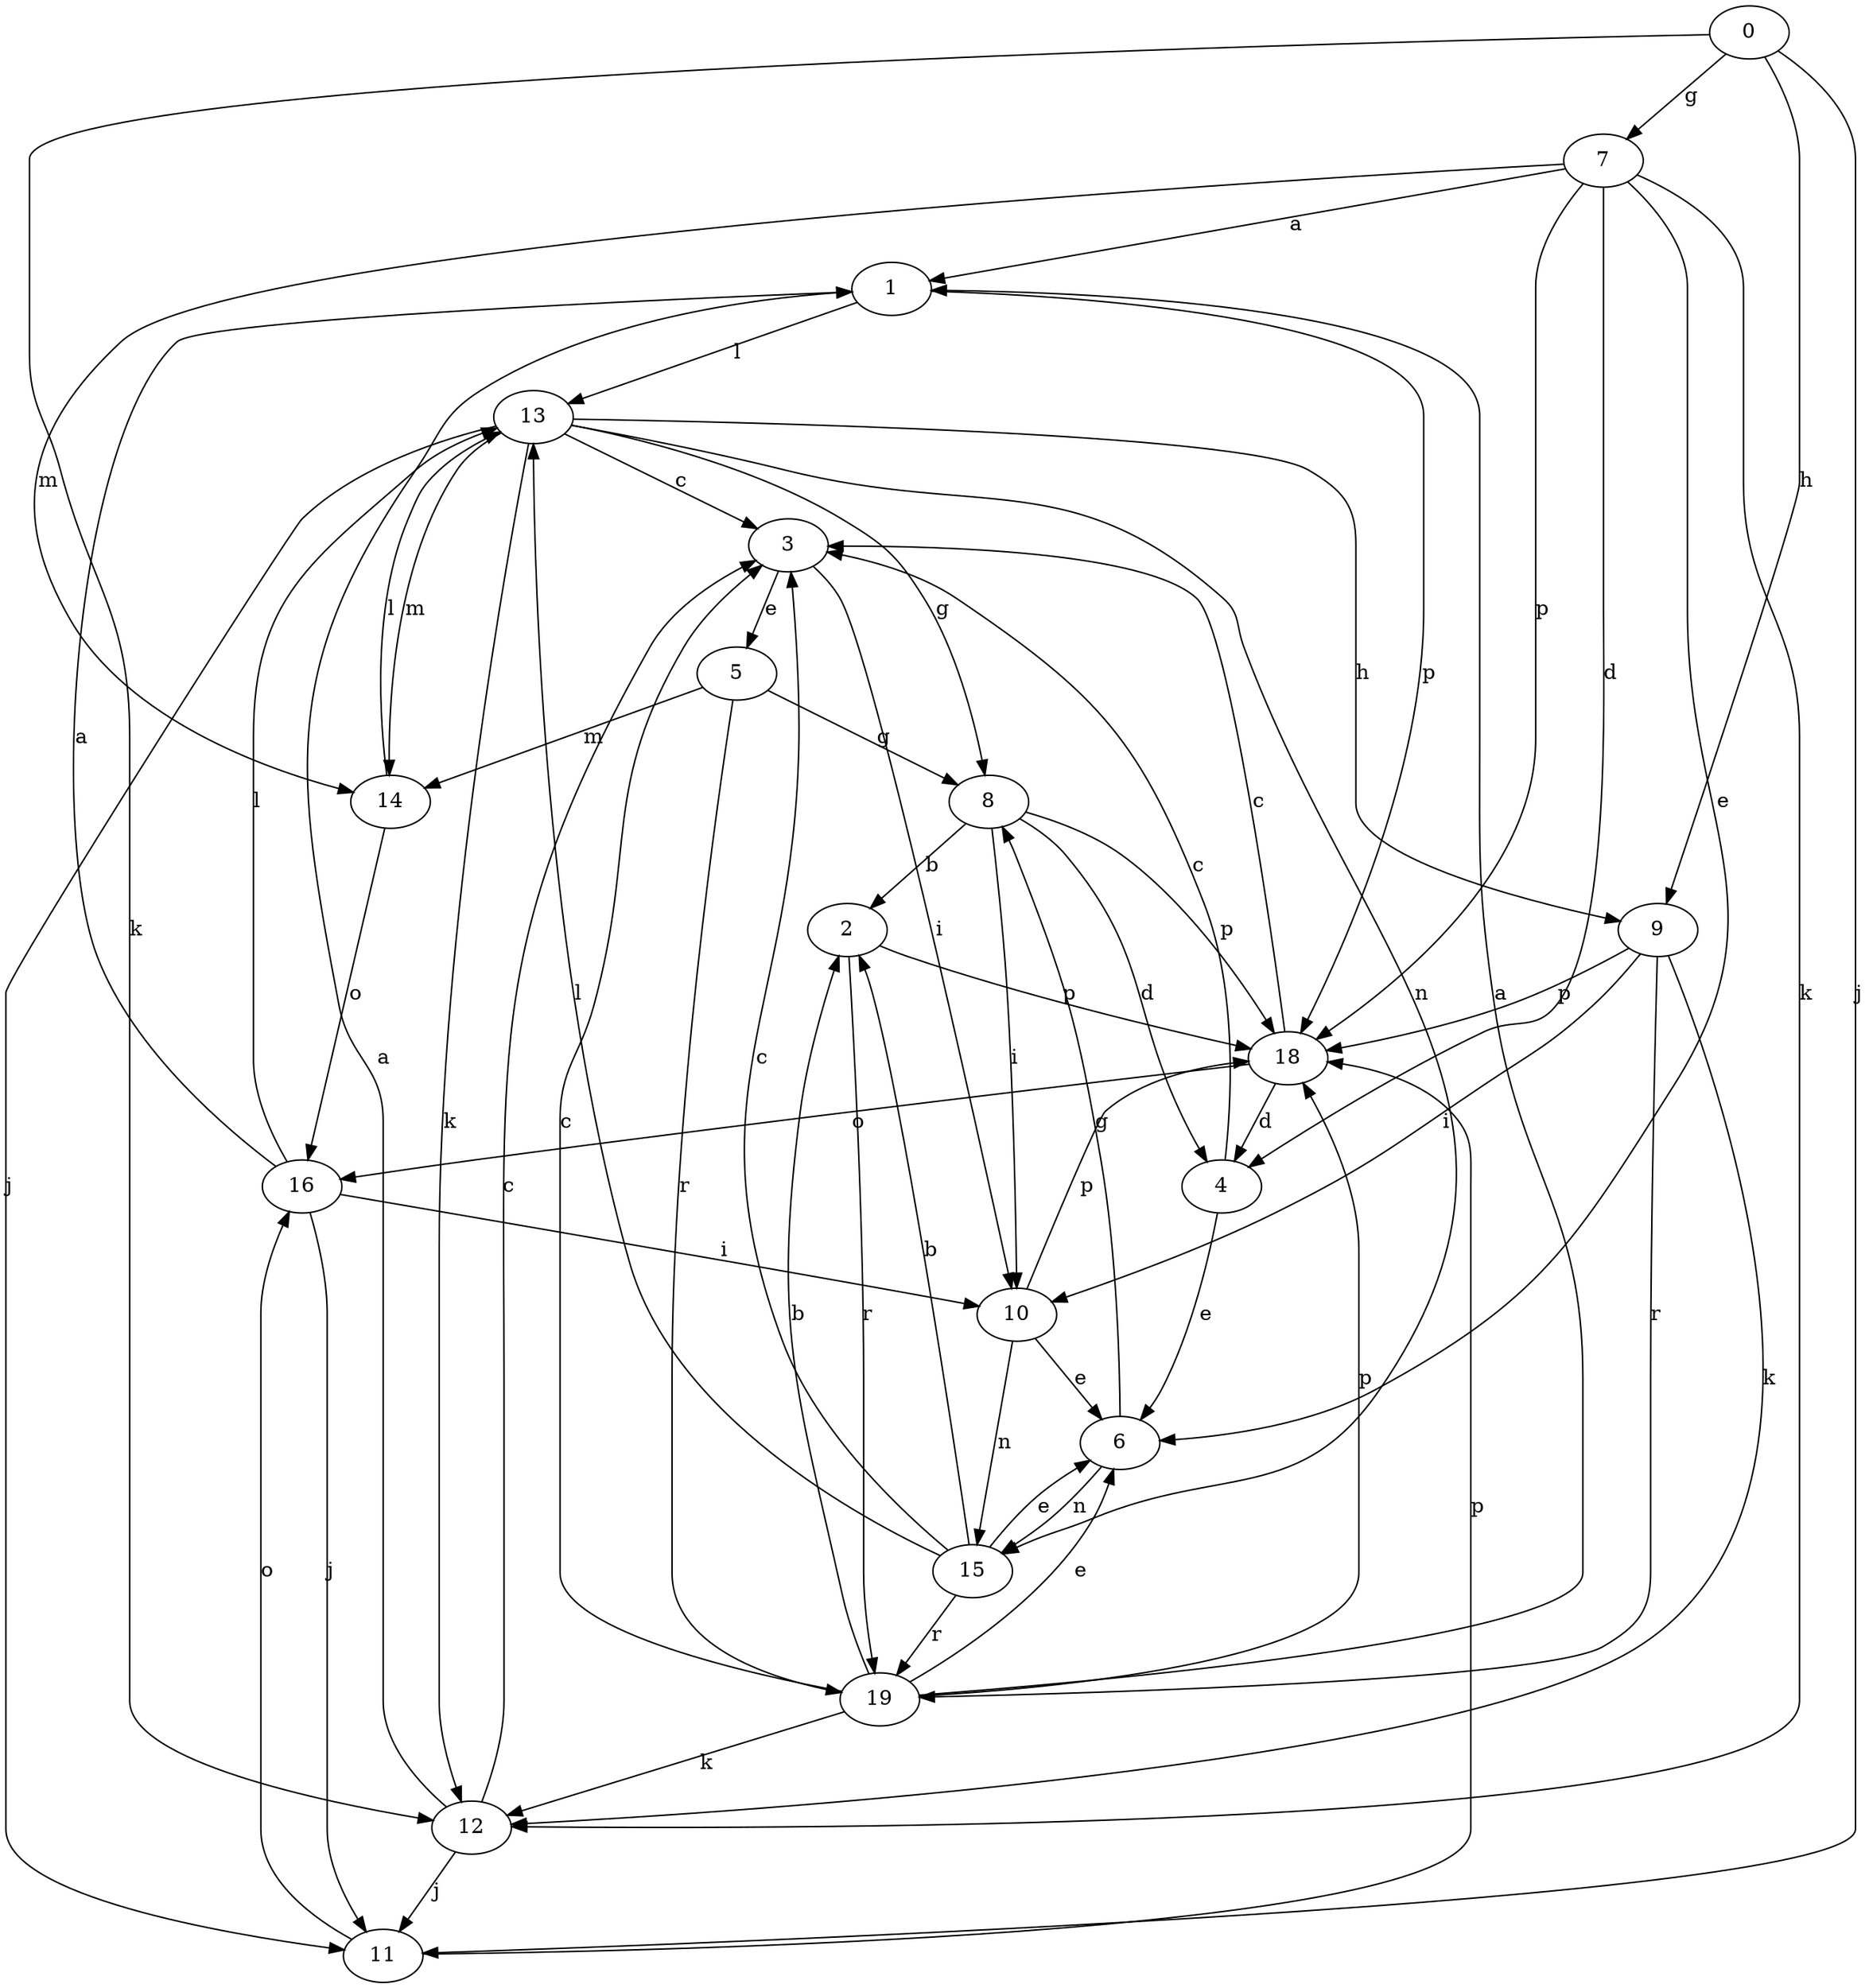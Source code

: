 strict digraph  {
0;
1;
2;
3;
4;
5;
6;
7;
8;
9;
10;
11;
12;
13;
14;
15;
16;
18;
19;
0 -> 7  [label=g];
0 -> 9  [label=h];
0 -> 11  [label=j];
0 -> 12  [label=k];
1 -> 13  [label=l];
1 -> 18  [label=p];
2 -> 18  [label=p];
2 -> 19  [label=r];
3 -> 5  [label=e];
3 -> 10  [label=i];
4 -> 3  [label=c];
4 -> 6  [label=e];
5 -> 8  [label=g];
5 -> 14  [label=m];
5 -> 19  [label=r];
6 -> 8  [label=g];
6 -> 15  [label=n];
7 -> 1  [label=a];
7 -> 4  [label=d];
7 -> 6  [label=e];
7 -> 12  [label=k];
7 -> 14  [label=m];
7 -> 18  [label=p];
8 -> 2  [label=b];
8 -> 4  [label=d];
8 -> 10  [label=i];
8 -> 18  [label=p];
9 -> 10  [label=i];
9 -> 12  [label=k];
9 -> 18  [label=p];
9 -> 19  [label=r];
10 -> 6  [label=e];
10 -> 15  [label=n];
10 -> 18  [label=p];
11 -> 16  [label=o];
11 -> 18  [label=p];
12 -> 1  [label=a];
12 -> 3  [label=c];
12 -> 11  [label=j];
13 -> 3  [label=c];
13 -> 8  [label=g];
13 -> 9  [label=h];
13 -> 11  [label=j];
13 -> 12  [label=k];
13 -> 14  [label=m];
13 -> 15  [label=n];
14 -> 13  [label=l];
14 -> 16  [label=o];
15 -> 2  [label=b];
15 -> 3  [label=c];
15 -> 6  [label=e];
15 -> 13  [label=l];
15 -> 19  [label=r];
16 -> 1  [label=a];
16 -> 10  [label=i];
16 -> 11  [label=j];
16 -> 13  [label=l];
18 -> 3  [label=c];
18 -> 4  [label=d];
18 -> 16  [label=o];
19 -> 1  [label=a];
19 -> 2  [label=b];
19 -> 3  [label=c];
19 -> 6  [label=e];
19 -> 12  [label=k];
19 -> 18  [label=p];
}
